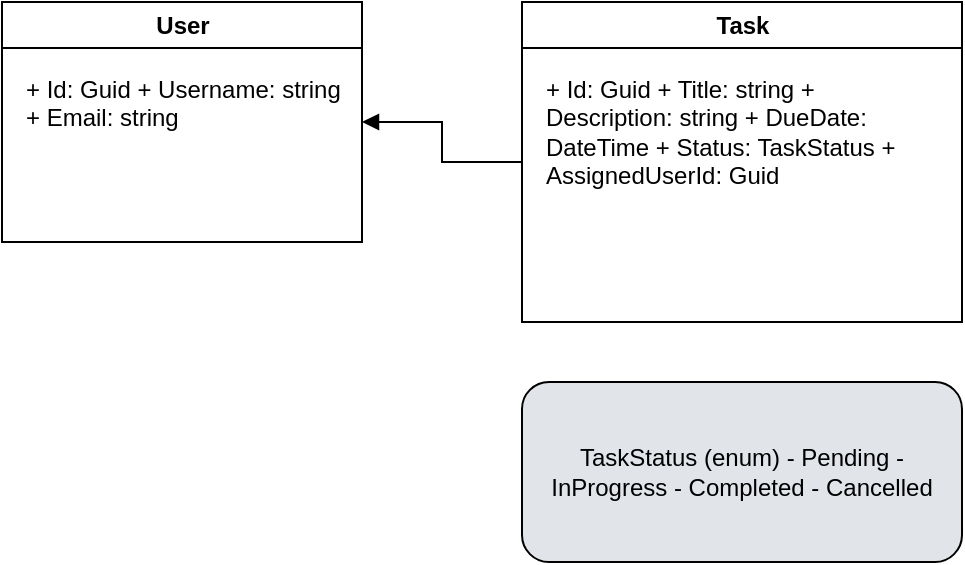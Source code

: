 <mxfile>
  <diagram name="Jira-ya ERD">
    <mxGraphModel dx="1000" dy="1000" grid="1" gridSize="10" guides="1" tooltips="1" connect="1" arrows="1" fold="1" page="1" pageScale="1" pageWidth="827" pageHeight="1169" math="0" shadow="0">
      <root>
        <mxCell id="0" />
        <mxCell id="1" parent="0" />
        <!-- User Entity -->
        <mxCell id="2" value="User" style="swimlane;html=1;" vertex="1" parent="1">
          <mxGeometry x="60" y="60" width="180" height="120" as="geometry" />
        </mxCell>
        <mxCell id="3" value="+ Id: Guid
+ Username: string
+ Email: string" style="text;html=1;align=left;verticalAlign=top;whiteSpace=wrap;rounded=0;" vertex="1" parent="2">
          <mxGeometry x="10" y="30" width="160" height="80" as="geometry" />
        </mxCell>
        <!-- Task Entity -->
        <mxCell id="4" value="Task" style="swimlane;html=1;" vertex="1" parent="1">
          <mxGeometry x="320" y="60" width="220" height="160" as="geometry" />
        </mxCell>
        <mxCell id="5" value="+ Id: Guid
+ Title: string
+ Description: string
+ DueDate: DateTime
+ Status: TaskStatus
+ AssignedUserId: Guid" style="text;html=1;align=left;verticalAlign=top;whiteSpace=wrap;rounded=0;" vertex="1" parent="4">
          <mxGeometry x="10" y="30" width="200" height="120" as="geometry" />
        </mxCell>
        <!-- Relationship: Task.AssignedUserId -> User.Id -->
        <mxCell id="6" style="edgeStyle=orthogonalEdgeStyle;rounded=0;orthogonalLoop=1;jettySize=auto;html=1;endArrow=block;endFill=1;" edge="1" parent="1" source="4" target="2">
          <mxGeometry relative="1" as="geometry" />
        </mxCell>
        <!-- TaskStatus Enum -->
        <mxCell id="7" value="TaskStatus (enum)
- Pending
- InProgress
- Completed
- Cancelled" style="rounded=1;whiteSpace=wrap;html=1;fillColor=#e1e5ea;" vertex="1" parent="1">
          <mxGeometry x="320" y="250" width="220" height="90" as="geometry" />
        </mxCell>
      </root>
    </mxGraphModel>
  </diagram>
</mxfile>
